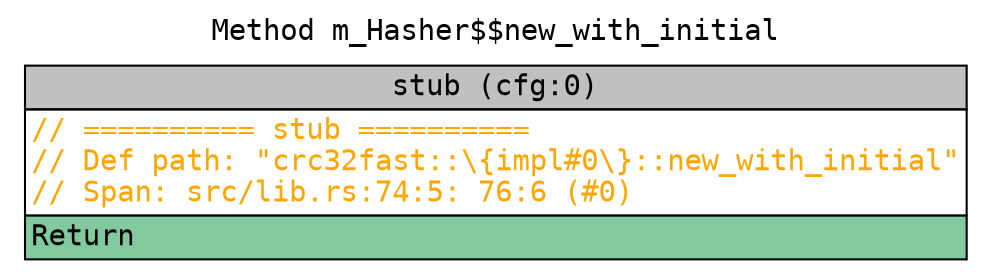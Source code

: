 digraph CFG {
graph [fontname=monospace];
node [fontname=monospace];
edge [fontname=monospace];
labelloc="t";
label="Method m_Hasher$$new_with_initial";
"block_stub" [shape=none,label=<<table border="0" cellborder="1" cellspacing="0"><tr><td bgcolor="gray" align="center">stub (cfg:0)</td></tr><tr><td align="left" balign="left"><font color="orange">// ========== stub ==========</font><br/><font color="orange">// Def path: "crc32fast::\{impl#0\}::new_with_initial"</font><br/><font color="orange">// Span: src/lib.rs:74:5: 76:6 (#0)</font></td></tr><tr><td align="left" bgcolor="#82CA9D">Return<br/></td></tr></table>>];
}
